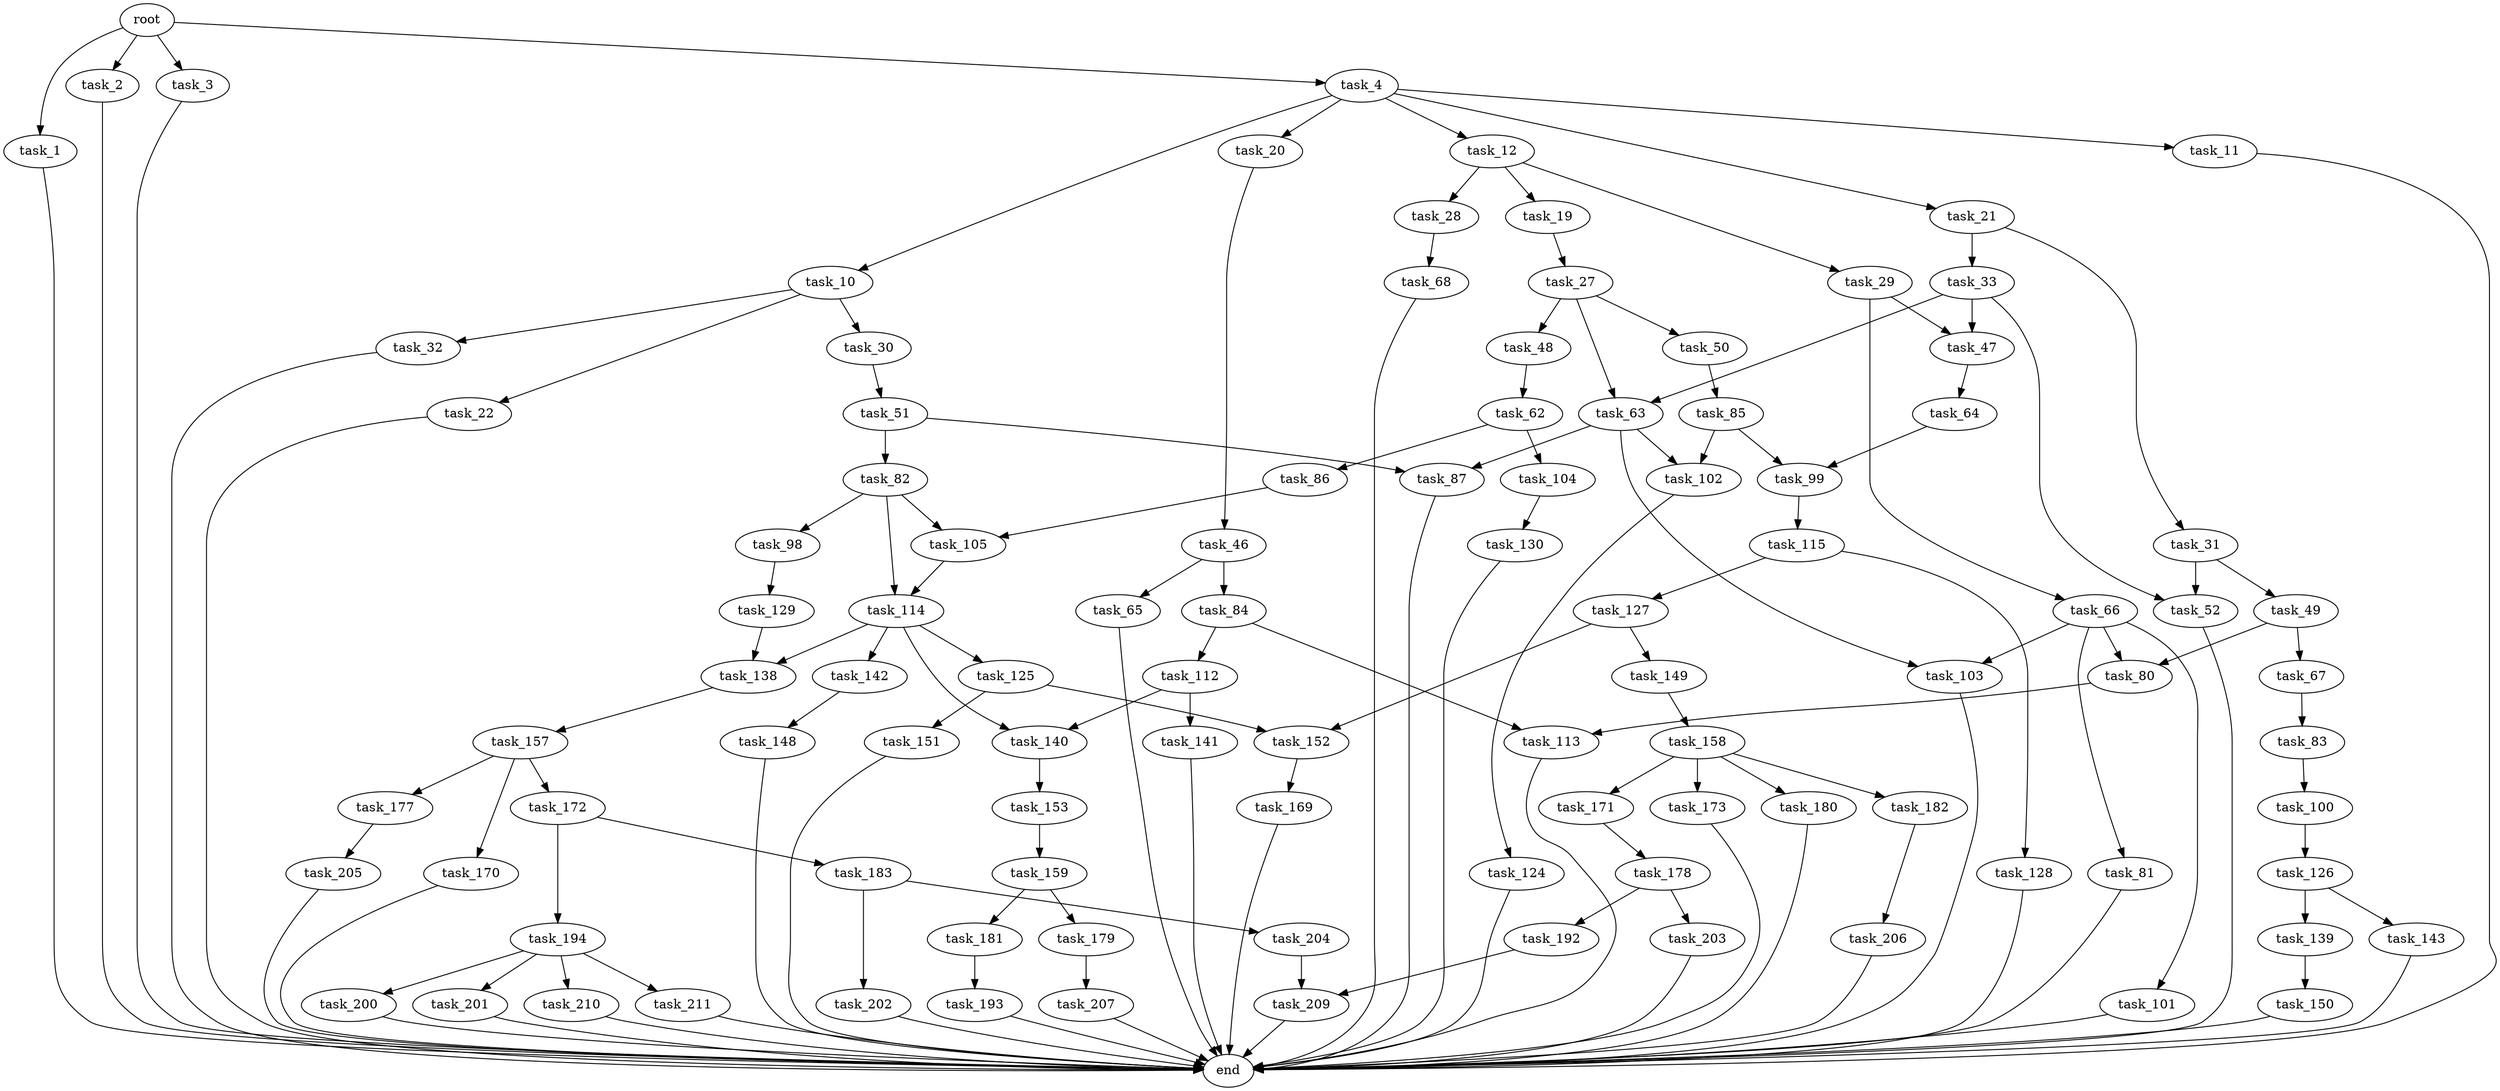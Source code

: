 digraph G {
  root [size="0.000000"];
  task_1 [size="1073741824000.000000"];
  task_2 [size="177732745788.000000"];
  task_3 [size="11922906670.000000"];
  task_4 [size="220774201113.000000"];
  end [size="0.000000"];
  task_10 [size="1073741824000.000000"];
  task_11 [size="1689722853.000000"];
  task_12 [size="858898104415.000000"];
  task_20 [size="368293445632.000000"];
  task_21 [size="500696550.000000"];
  task_22 [size="68719476736.000000"];
  task_30 [size="131235516274.000000"];
  task_32 [size="20582263546.000000"];
  task_19 [size="5072569856.000000"];
  task_28 [size="782757789696.000000"];
  task_29 [size="105885302988.000000"];
  task_27 [size="5089358754.000000"];
  task_46 [size="7096078925.000000"];
  task_31 [size="2623366922.000000"];
  task_33 [size="28991029248.000000"];
  task_48 [size="27936224090.000000"];
  task_50 [size="47465039481.000000"];
  task_63 [size="5289937622.000000"];
  task_68 [size="224390712719.000000"];
  task_47 [size="166012244826.000000"];
  task_66 [size="465208801801.000000"];
  task_51 [size="2347067294.000000"];
  task_49 [size="997023286.000000"];
  task_52 [size="39375402187.000000"];
  task_65 [size="134217728000.000000"];
  task_84 [size="100144232894.000000"];
  task_64 [size="4614350327.000000"];
  task_62 [size="28991029248.000000"];
  task_67 [size="366217678546.000000"];
  task_80 [size="8589934592.000000"];
  task_85 [size="5759526277.000000"];
  task_82 [size="134217728000.000000"];
  task_87 [size="2406032908.000000"];
  task_86 [size="20579572766.000000"];
  task_104 [size="12558460530.000000"];
  task_102 [size="28958379096.000000"];
  task_103 [size="4185874514.000000"];
  task_99 [size="17785991454.000000"];
  task_81 [size="168741617880.000000"];
  task_101 [size="68719476736.000000"];
  task_83 [size="981363524616.000000"];
  task_113 [size="1012812964794.000000"];
  task_98 [size="821755123234.000000"];
  task_105 [size="15559251892.000000"];
  task_114 [size="1048979671033.000000"];
  task_100 [size="33876855402.000000"];
  task_112 [size="260806288694.000000"];
  task_129 [size="25066415404.000000"];
  task_115 [size="125642651644.000000"];
  task_126 [size="1452176276.000000"];
  task_124 [size="838710163650.000000"];
  task_130 [size="12217784322.000000"];
  task_140 [size="570844980812.000000"];
  task_141 [size="8788111196.000000"];
  task_125 [size="368293445632.000000"];
  task_138 [size="6460699166.000000"];
  task_142 [size="101360035011.000000"];
  task_127 [size="160585079398.000000"];
  task_128 [size="8778562233.000000"];
  task_151 [size="8911802716.000000"];
  task_152 [size="68719476736.000000"];
  task_139 [size="134217728000.000000"];
  task_143 [size="1278036560.000000"];
  task_149 [size="549755813888.000000"];
  task_157 [size="3512132058.000000"];
  task_150 [size="8589934592.000000"];
  task_153 [size="7978233881.000000"];
  task_148 [size="7982756002.000000"];
  task_158 [size="988287357625.000000"];
  task_169 [size="23755427702.000000"];
  task_159 [size="579987029568.000000"];
  task_170 [size="175341843866.000000"];
  task_172 [size="13140248730.000000"];
  task_177 [size="8589934592.000000"];
  task_171 [size="68719476736.000000"];
  task_173 [size="16186337923.000000"];
  task_180 [size="379098815947.000000"];
  task_182 [size="1073741824000.000000"];
  task_179 [size="196619572992.000000"];
  task_181 [size="782757789696.000000"];
  task_178 [size="35800471352.000000"];
  task_183 [size="14263504184.000000"];
  task_194 [size="35831515041.000000"];
  task_205 [size="549755813888.000000"];
  task_192 [size="1947168537.000000"];
  task_203 [size="28991029248.000000"];
  task_207 [size="68719476736.000000"];
  task_193 [size="213328863698.000000"];
  task_206 [size="8589934592.000000"];
  task_202 [size="48739747662.000000"];
  task_204 [size="267847748942.000000"];
  task_209 [size="368293445632.000000"];
  task_200 [size="191447850492.000000"];
  task_201 [size="22775221162.000000"];
  task_210 [size="28991029248.000000"];
  task_211 [size="315747706813.000000"];

  root -> task_1 [size="1.000000"];
  root -> task_2 [size="1.000000"];
  root -> task_3 [size="1.000000"];
  root -> task_4 [size="1.000000"];
  task_1 -> end [size="1.000000"];
  task_2 -> end [size="1.000000"];
  task_3 -> end [size="1.000000"];
  task_4 -> task_10 [size="411041792.000000"];
  task_4 -> task_11 [size="411041792.000000"];
  task_4 -> task_12 [size="411041792.000000"];
  task_4 -> task_20 [size="411041792.000000"];
  task_4 -> task_21 [size="411041792.000000"];
  task_10 -> task_22 [size="838860800.000000"];
  task_10 -> task_30 [size="838860800.000000"];
  task_10 -> task_32 [size="838860800.000000"];
  task_11 -> end [size="1.000000"];
  task_12 -> task_19 [size="679477248.000000"];
  task_12 -> task_28 [size="679477248.000000"];
  task_12 -> task_29 [size="679477248.000000"];
  task_20 -> task_46 [size="411041792.000000"];
  task_21 -> task_31 [size="33554432.000000"];
  task_21 -> task_33 [size="33554432.000000"];
  task_22 -> end [size="1.000000"];
  task_30 -> task_51 [size="411041792.000000"];
  task_32 -> end [size="1.000000"];
  task_19 -> task_27 [size="536870912.000000"];
  task_28 -> task_68 [size="679477248.000000"];
  task_29 -> task_47 [size="134217728.000000"];
  task_29 -> task_66 [size="134217728.000000"];
  task_27 -> task_48 [size="536870912.000000"];
  task_27 -> task_50 [size="536870912.000000"];
  task_27 -> task_63 [size="536870912.000000"];
  task_46 -> task_65 [size="301989888.000000"];
  task_46 -> task_84 [size="301989888.000000"];
  task_31 -> task_49 [size="134217728.000000"];
  task_31 -> task_52 [size="134217728.000000"];
  task_33 -> task_47 [size="75497472.000000"];
  task_33 -> task_52 [size="75497472.000000"];
  task_33 -> task_63 [size="75497472.000000"];
  task_48 -> task_62 [size="33554432.000000"];
  task_50 -> task_85 [size="838860800.000000"];
  task_63 -> task_87 [size="536870912.000000"];
  task_63 -> task_102 [size="536870912.000000"];
  task_63 -> task_103 [size="536870912.000000"];
  task_68 -> end [size="1.000000"];
  task_47 -> task_64 [size="209715200.000000"];
  task_66 -> task_80 [size="411041792.000000"];
  task_66 -> task_81 [size="411041792.000000"];
  task_66 -> task_101 [size="411041792.000000"];
  task_66 -> task_103 [size="411041792.000000"];
  task_51 -> task_82 [size="75497472.000000"];
  task_51 -> task_87 [size="75497472.000000"];
  task_49 -> task_67 [size="75497472.000000"];
  task_49 -> task_80 [size="75497472.000000"];
  task_52 -> end [size="1.000000"];
  task_65 -> end [size="1.000000"];
  task_84 -> task_112 [size="75497472.000000"];
  task_84 -> task_113 [size="75497472.000000"];
  task_64 -> task_99 [size="75497472.000000"];
  task_62 -> task_86 [size="75497472.000000"];
  task_62 -> task_104 [size="75497472.000000"];
  task_67 -> task_83 [size="301989888.000000"];
  task_80 -> task_113 [size="33554432.000000"];
  task_85 -> task_99 [size="134217728.000000"];
  task_85 -> task_102 [size="134217728.000000"];
  task_82 -> task_98 [size="209715200.000000"];
  task_82 -> task_105 [size="209715200.000000"];
  task_82 -> task_114 [size="209715200.000000"];
  task_87 -> end [size="1.000000"];
  task_86 -> task_105 [size="838860800.000000"];
  task_104 -> task_130 [size="209715200.000000"];
  task_102 -> task_124 [size="134217728.000000"];
  task_103 -> end [size="1.000000"];
  task_99 -> task_115 [size="301989888.000000"];
  task_81 -> end [size="1.000000"];
  task_101 -> end [size="1.000000"];
  task_83 -> task_100 [size="838860800.000000"];
  task_113 -> end [size="1.000000"];
  task_98 -> task_129 [size="679477248.000000"];
  task_105 -> task_114 [size="411041792.000000"];
  task_114 -> task_125 [size="679477248.000000"];
  task_114 -> task_138 [size="679477248.000000"];
  task_114 -> task_140 [size="679477248.000000"];
  task_114 -> task_142 [size="679477248.000000"];
  task_100 -> task_126 [size="33554432.000000"];
  task_112 -> task_140 [size="301989888.000000"];
  task_112 -> task_141 [size="301989888.000000"];
  task_129 -> task_138 [size="411041792.000000"];
  task_115 -> task_127 [size="209715200.000000"];
  task_115 -> task_128 [size="209715200.000000"];
  task_126 -> task_139 [size="33554432.000000"];
  task_126 -> task_143 [size="33554432.000000"];
  task_124 -> end [size="1.000000"];
  task_130 -> end [size="1.000000"];
  task_140 -> task_153 [size="411041792.000000"];
  task_141 -> end [size="1.000000"];
  task_125 -> task_151 [size="411041792.000000"];
  task_125 -> task_152 [size="411041792.000000"];
  task_138 -> task_157 [size="301989888.000000"];
  task_142 -> task_148 [size="75497472.000000"];
  task_127 -> task_149 [size="209715200.000000"];
  task_127 -> task_152 [size="209715200.000000"];
  task_128 -> end [size="1.000000"];
  task_151 -> end [size="1.000000"];
  task_152 -> task_169 [size="134217728.000000"];
  task_139 -> task_150 [size="209715200.000000"];
  task_143 -> end [size="1.000000"];
  task_149 -> task_158 [size="536870912.000000"];
  task_157 -> task_170 [size="301989888.000000"];
  task_157 -> task_172 [size="301989888.000000"];
  task_157 -> task_177 [size="301989888.000000"];
  task_150 -> end [size="1.000000"];
  task_153 -> task_159 [size="301989888.000000"];
  task_148 -> end [size="1.000000"];
  task_158 -> task_171 [size="679477248.000000"];
  task_158 -> task_173 [size="679477248.000000"];
  task_158 -> task_180 [size="679477248.000000"];
  task_158 -> task_182 [size="679477248.000000"];
  task_169 -> end [size="1.000000"];
  task_159 -> task_179 [size="838860800.000000"];
  task_159 -> task_181 [size="838860800.000000"];
  task_170 -> end [size="1.000000"];
  task_172 -> task_183 [size="301989888.000000"];
  task_172 -> task_194 [size="301989888.000000"];
  task_177 -> task_205 [size="33554432.000000"];
  task_171 -> task_178 [size="134217728.000000"];
  task_173 -> end [size="1.000000"];
  task_180 -> end [size="1.000000"];
  task_182 -> task_206 [size="838860800.000000"];
  task_179 -> task_207 [size="134217728.000000"];
  task_181 -> task_193 [size="679477248.000000"];
  task_178 -> task_192 [size="75497472.000000"];
  task_178 -> task_203 [size="75497472.000000"];
  task_183 -> task_202 [size="33554432.000000"];
  task_183 -> task_204 [size="33554432.000000"];
  task_194 -> task_200 [size="75497472.000000"];
  task_194 -> task_201 [size="75497472.000000"];
  task_194 -> task_210 [size="75497472.000000"];
  task_194 -> task_211 [size="75497472.000000"];
  task_205 -> end [size="1.000000"];
  task_192 -> task_209 [size="209715200.000000"];
  task_203 -> end [size="1.000000"];
  task_207 -> end [size="1.000000"];
  task_193 -> end [size="1.000000"];
  task_206 -> end [size="1.000000"];
  task_202 -> end [size="1.000000"];
  task_204 -> task_209 [size="301989888.000000"];
  task_209 -> end [size="1.000000"];
  task_200 -> end [size="1.000000"];
  task_201 -> end [size="1.000000"];
  task_210 -> end [size="1.000000"];
  task_211 -> end [size="1.000000"];
}
